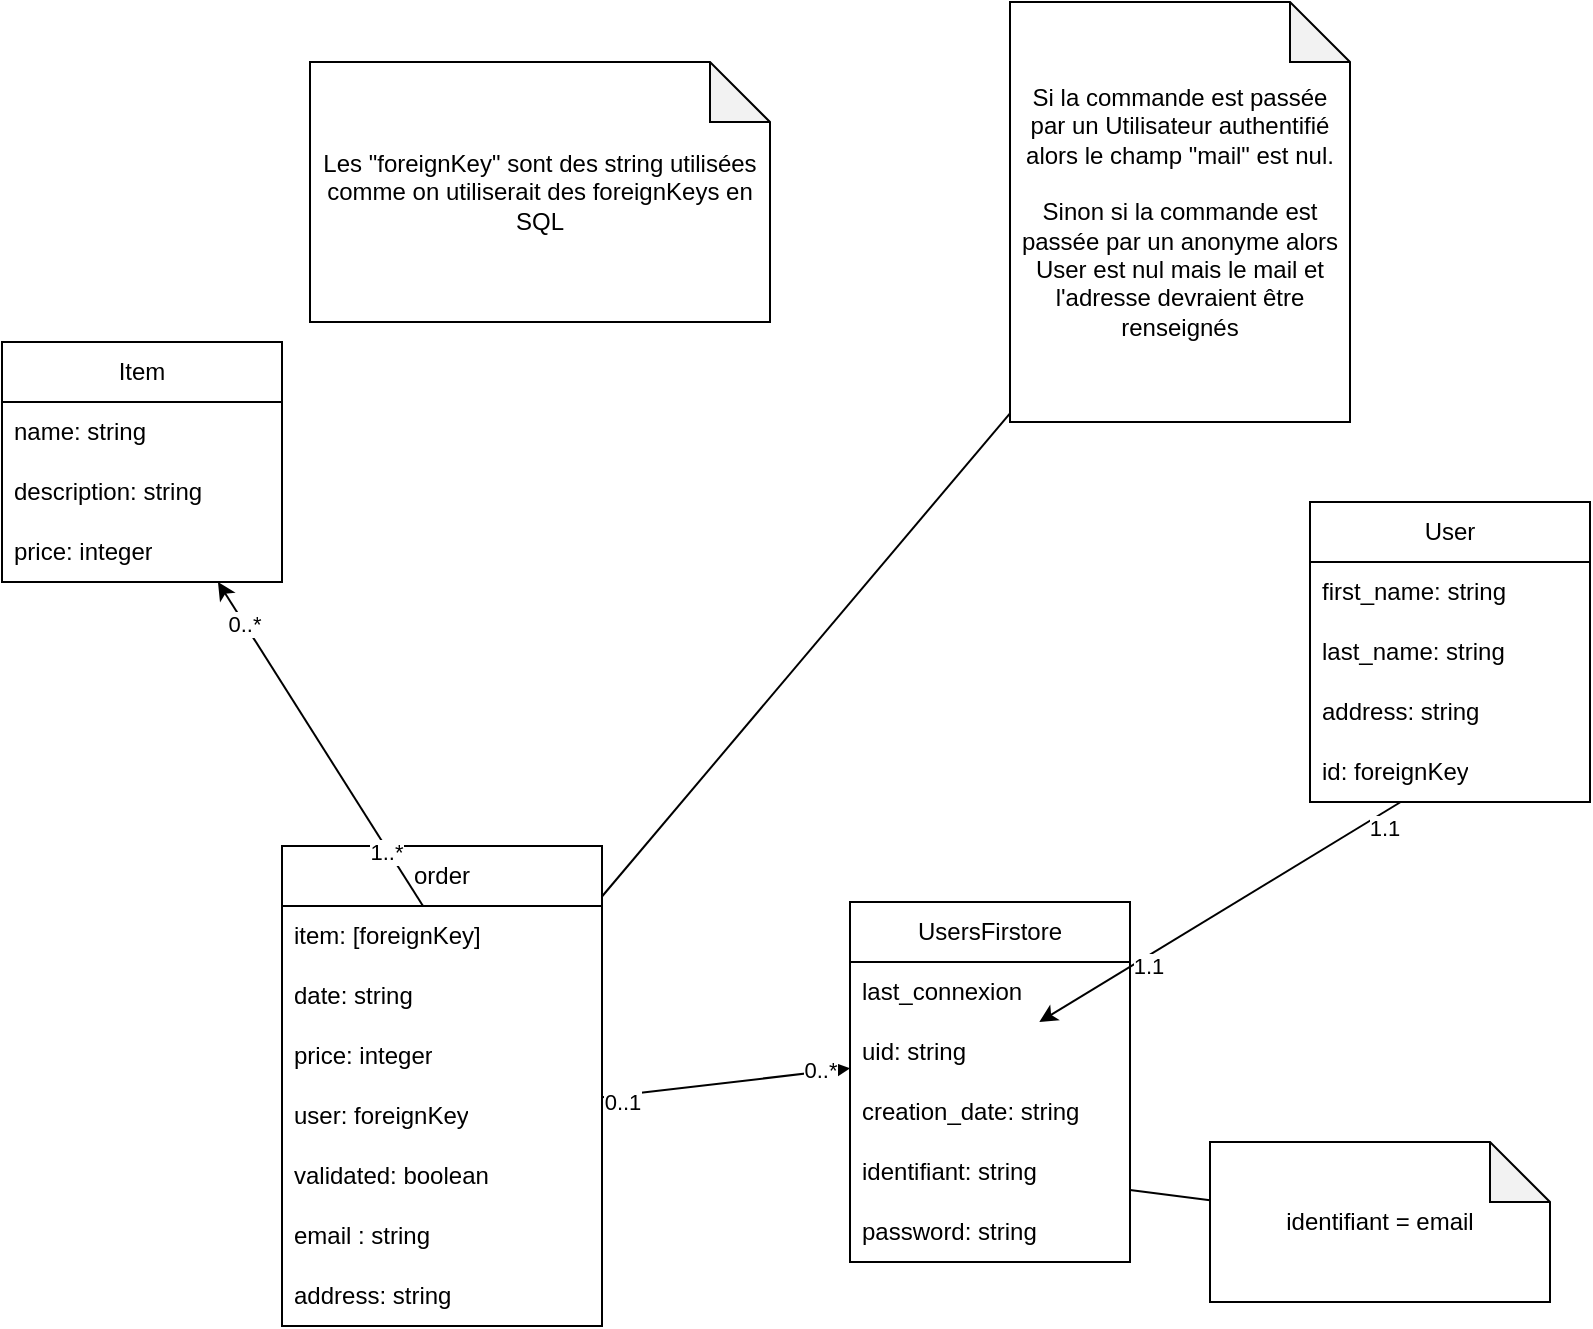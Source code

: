 <mxfile version="20.8.23" type="github">
  <diagram name="Page-1" id="k_21CpQqUFbWn0y7H7Tf">
    <mxGraphModel dx="1434" dy="788" grid="1" gridSize="10" guides="1" tooltips="1" connect="1" arrows="1" fold="1" page="1" pageScale="1" pageWidth="827" pageHeight="1169" math="0" shadow="0">
      <root>
        <mxCell id="0" />
        <mxCell id="1" parent="0" />
        <mxCell id="QBLjRy648UDzI1SPBeH1-1" value="Item" style="swimlane;fontStyle=0;childLayout=stackLayout;horizontal=1;startSize=30;horizontalStack=0;resizeParent=1;resizeParentMax=0;resizeLast=0;collapsible=1;marginBottom=0;whiteSpace=wrap;html=1;" parent="1" vertex="1">
          <mxGeometry x="16" y="180" width="140" height="120" as="geometry" />
        </mxCell>
        <mxCell id="QBLjRy648UDzI1SPBeH1-2" value="name: string" style="text;strokeColor=none;fillColor=none;align=left;verticalAlign=middle;spacingLeft=4;spacingRight=4;overflow=hidden;points=[[0,0.5],[1,0.5]];portConstraint=eastwest;rotatable=0;whiteSpace=wrap;html=1;" parent="QBLjRy648UDzI1SPBeH1-1" vertex="1">
          <mxGeometry y="30" width="140" height="30" as="geometry" />
        </mxCell>
        <mxCell id="QBLjRy648UDzI1SPBeH1-3" value="description: string" style="text;strokeColor=none;fillColor=none;align=left;verticalAlign=middle;spacingLeft=4;spacingRight=4;overflow=hidden;points=[[0,0.5],[1,0.5]];portConstraint=eastwest;rotatable=0;whiteSpace=wrap;html=1;" parent="QBLjRy648UDzI1SPBeH1-1" vertex="1">
          <mxGeometry y="60" width="140" height="30" as="geometry" />
        </mxCell>
        <mxCell id="QBLjRy648UDzI1SPBeH1-10" value="price: integer" style="text;strokeColor=none;fillColor=none;align=left;verticalAlign=middle;spacingLeft=4;spacingRight=4;overflow=hidden;points=[[0,0.5],[1,0.5]];portConstraint=eastwest;rotatable=0;whiteSpace=wrap;html=1;" parent="QBLjRy648UDzI1SPBeH1-1" vertex="1">
          <mxGeometry y="90" width="140" height="30" as="geometry" />
        </mxCell>
        <mxCell id="QBLjRy648UDzI1SPBeH1-5" value="User" style="swimlane;fontStyle=0;childLayout=stackLayout;horizontal=1;startSize=30;horizontalStack=0;resizeParent=1;resizeParentMax=0;resizeLast=0;collapsible=1;marginBottom=0;whiteSpace=wrap;html=1;" parent="1" vertex="1">
          <mxGeometry x="670" y="260" width="140" height="150" as="geometry" />
        </mxCell>
        <mxCell id="QBLjRy648UDzI1SPBeH1-6" value="first_name: string" style="text;strokeColor=none;fillColor=none;align=left;verticalAlign=middle;spacingLeft=4;spacingRight=4;overflow=hidden;points=[[0,0.5],[1,0.5]];portConstraint=eastwest;rotatable=0;whiteSpace=wrap;html=1;" parent="QBLjRy648UDzI1SPBeH1-5" vertex="1">
          <mxGeometry y="30" width="140" height="30" as="geometry" />
        </mxCell>
        <mxCell id="QBLjRy648UDzI1SPBeH1-29" value="last_name: string" style="text;strokeColor=none;fillColor=none;align=left;verticalAlign=middle;spacingLeft=4;spacingRight=4;overflow=hidden;points=[[0,0.5],[1,0.5]];portConstraint=eastwest;rotatable=0;whiteSpace=wrap;html=1;" parent="QBLjRy648UDzI1SPBeH1-5" vertex="1">
          <mxGeometry y="60" width="140" height="30" as="geometry" />
        </mxCell>
        <mxCell id="QBLjRy648UDzI1SPBeH1-8" value="address: string" style="text;strokeColor=none;fillColor=none;align=left;verticalAlign=middle;spacingLeft=4;spacingRight=4;overflow=hidden;points=[[0,0.5],[1,0.5]];portConstraint=eastwest;rotatable=0;whiteSpace=wrap;html=1;" parent="QBLjRy648UDzI1SPBeH1-5" vertex="1">
          <mxGeometry y="90" width="140" height="30" as="geometry" />
        </mxCell>
        <mxCell id="fOkmc58W5MT81JoYsjg2-1" value="id: foreignKey" style="text;strokeColor=none;fillColor=none;align=left;verticalAlign=middle;spacingLeft=4;spacingRight=4;overflow=hidden;points=[[0,0.5],[1,0.5]];portConstraint=eastwest;rotatable=0;whiteSpace=wrap;html=1;" parent="QBLjRy648UDzI1SPBeH1-5" vertex="1">
          <mxGeometry y="120" width="140" height="30" as="geometry" />
        </mxCell>
        <mxCell id="QBLjRy648UDzI1SPBeH1-11" value="order" style="swimlane;fontStyle=0;childLayout=stackLayout;horizontal=1;startSize=30;horizontalStack=0;resizeParent=1;resizeParentMax=0;resizeLast=0;collapsible=1;marginBottom=0;whiteSpace=wrap;html=1;" parent="1" vertex="1">
          <mxGeometry x="156" y="432" width="160" height="240" as="geometry" />
        </mxCell>
        <mxCell id="QBLjRy648UDzI1SPBeH1-12" value="item: [foreignKey]" style="text;strokeColor=none;fillColor=none;align=left;verticalAlign=middle;spacingLeft=4;spacingRight=4;overflow=hidden;points=[[0,0.5],[1,0.5]];portConstraint=eastwest;rotatable=0;whiteSpace=wrap;html=1;" parent="QBLjRy648UDzI1SPBeH1-11" vertex="1">
          <mxGeometry y="30" width="160" height="30" as="geometry" />
        </mxCell>
        <mxCell id="QBLjRy648UDzI1SPBeH1-13" value="date: string" style="text;strokeColor=none;fillColor=none;align=left;verticalAlign=middle;spacingLeft=4;spacingRight=4;overflow=hidden;points=[[0,0.5],[1,0.5]];portConstraint=eastwest;rotatable=0;whiteSpace=wrap;html=1;" parent="QBLjRy648UDzI1SPBeH1-11" vertex="1">
          <mxGeometry y="60" width="160" height="30" as="geometry" />
        </mxCell>
        <mxCell id="QBLjRy648UDzI1SPBeH1-14" value="price: integer" style="text;strokeColor=none;fillColor=none;align=left;verticalAlign=middle;spacingLeft=4;spacingRight=4;overflow=hidden;points=[[0,0.5],[1,0.5]];portConstraint=eastwest;rotatable=0;whiteSpace=wrap;html=1;" parent="QBLjRy648UDzI1SPBeH1-11" vertex="1">
          <mxGeometry y="90" width="160" height="30" as="geometry" />
        </mxCell>
        <mxCell id="QBLjRy648UDzI1SPBeH1-15" value="user: foreignKey" style="text;strokeColor=none;fillColor=none;align=left;verticalAlign=middle;spacingLeft=4;spacingRight=4;overflow=hidden;points=[[0,0.5],[1,0.5]];portConstraint=eastwest;rotatable=0;whiteSpace=wrap;html=1;" parent="QBLjRy648UDzI1SPBeH1-11" vertex="1">
          <mxGeometry y="120" width="160" height="30" as="geometry" />
        </mxCell>
        <mxCell id="QBLjRy648UDzI1SPBeH1-4" value="validated: boolean" style="text;strokeColor=none;fillColor=none;align=left;verticalAlign=middle;spacingLeft=4;spacingRight=4;overflow=hidden;points=[[0,0.5],[1,0.5]];portConstraint=eastwest;rotatable=0;whiteSpace=wrap;html=1;" parent="QBLjRy648UDzI1SPBeH1-11" vertex="1">
          <mxGeometry y="150" width="160" height="30" as="geometry" />
        </mxCell>
        <mxCell id="QBLjRy648UDzI1SPBeH1-16" value="email : string" style="text;strokeColor=none;fillColor=none;align=left;verticalAlign=middle;spacingLeft=4;spacingRight=4;overflow=hidden;points=[[0,0.5],[1,0.5]];portConstraint=eastwest;rotatable=0;whiteSpace=wrap;html=1;" parent="QBLjRy648UDzI1SPBeH1-11" vertex="1">
          <mxGeometry y="180" width="160" height="30" as="geometry" />
        </mxCell>
        <mxCell id="r0W7Cta7fNucCQjeHUo5-1" value="address: string" style="text;strokeColor=none;fillColor=none;align=left;verticalAlign=middle;spacingLeft=4;spacingRight=4;overflow=hidden;points=[[0,0.5],[1,0.5]];portConstraint=eastwest;rotatable=0;whiteSpace=wrap;html=1;" vertex="1" parent="QBLjRy648UDzI1SPBeH1-11">
          <mxGeometry y="210" width="160" height="30" as="geometry" />
        </mxCell>
        <mxCell id="QBLjRy648UDzI1SPBeH1-17" value="Si la commande est passée par un Utilisateur authentifié alors le champ &quot;mail&quot; est nul.&lt;br&gt;&amp;nbsp;&lt;br&gt;Sinon si la commande est passée par un anonyme alors User est nul mais le mail et l&#39;adresse devraient être renseignés" style="shape=note;whiteSpace=wrap;html=1;backgroundOutline=1;darkOpacity=0.05;" parent="1" vertex="1">
          <mxGeometry x="520" y="10" width="170" height="210" as="geometry" />
        </mxCell>
        <mxCell id="QBLjRy648UDzI1SPBeH1-19" value="" style="endArrow=none;html=1;rounded=0;" parent="1" source="QBLjRy648UDzI1SPBeH1-11" target="QBLjRy648UDzI1SPBeH1-17" edge="1">
          <mxGeometry width="50" height="50" relative="1" as="geometry">
            <mxPoint x="500" y="450" as="sourcePoint" />
            <mxPoint x="550" y="400" as="targetPoint" />
          </mxGeometry>
        </mxCell>
        <mxCell id="QBLjRy648UDzI1SPBeH1-20" value="" style="endArrow=classic;html=1;rounded=0;" parent="1" source="QBLjRy648UDzI1SPBeH1-15" target="1lafNJPeksrp4LorVbuG-5" edge="1">
          <mxGeometry width="50" height="50" relative="1" as="geometry">
            <mxPoint x="90" y="410" as="sourcePoint" />
            <mxPoint x="470" y="550" as="targetPoint" />
          </mxGeometry>
        </mxCell>
        <mxCell id="QBLjRy648UDzI1SPBeH1-27" value="0..1" style="edgeLabel;html=1;align=center;verticalAlign=middle;resizable=0;points=[];" parent="QBLjRy648UDzI1SPBeH1-20" vertex="1" connectable="0">
          <mxGeometry x="-0.844" y="-3" relative="1" as="geometry">
            <mxPoint as="offset" />
          </mxGeometry>
        </mxCell>
        <mxCell id="QBLjRy648UDzI1SPBeH1-28" value="0..*" style="edgeLabel;html=1;align=center;verticalAlign=middle;resizable=0;points=[];" parent="QBLjRy648UDzI1SPBeH1-20" vertex="1" connectable="0">
          <mxGeometry x="0.757" y="1" relative="1" as="geometry">
            <mxPoint as="offset" />
          </mxGeometry>
        </mxCell>
        <mxCell id="QBLjRy648UDzI1SPBeH1-21" value="" style="endArrow=classic;html=1;rounded=0;" parent="1" source="QBLjRy648UDzI1SPBeH1-12" target="QBLjRy648UDzI1SPBeH1-1" edge="1">
          <mxGeometry width="50" height="50" relative="1" as="geometry">
            <mxPoint x="120" y="330" as="sourcePoint" />
            <mxPoint x="170" y="280" as="targetPoint" />
          </mxGeometry>
        </mxCell>
        <mxCell id="QBLjRy648UDzI1SPBeH1-25" value="1..*" style="edgeLabel;html=1;align=center;verticalAlign=middle;resizable=0;points=[];" parent="QBLjRy648UDzI1SPBeH1-21" vertex="1" connectable="0">
          <mxGeometry x="-0.657" y="1" relative="1" as="geometry">
            <mxPoint as="offset" />
          </mxGeometry>
        </mxCell>
        <mxCell id="QBLjRy648UDzI1SPBeH1-26" value="0..*" style="edgeLabel;html=1;align=center;verticalAlign=middle;resizable=0;points=[];" parent="QBLjRy648UDzI1SPBeH1-21" vertex="1" connectable="0">
          <mxGeometry x="0.743" relative="1" as="geometry">
            <mxPoint as="offset" />
          </mxGeometry>
        </mxCell>
        <mxCell id="1lafNJPeksrp4LorVbuG-1" value="UsersFirstore" style="swimlane;fontStyle=0;childLayout=stackLayout;horizontal=1;startSize=30;horizontalStack=0;resizeParent=1;resizeParentMax=0;resizeLast=0;collapsible=1;marginBottom=0;whiteSpace=wrap;html=1;" parent="1" vertex="1">
          <mxGeometry x="440" y="460" width="140" height="180" as="geometry" />
        </mxCell>
        <mxCell id="1lafNJPeksrp4LorVbuG-4" value="last_connexion" style="text;strokeColor=none;fillColor=none;align=left;verticalAlign=middle;spacingLeft=4;spacingRight=4;overflow=hidden;points=[[0,0.5],[1,0.5]];portConstraint=eastwest;rotatable=0;whiteSpace=wrap;html=1;" parent="1lafNJPeksrp4LorVbuG-1" vertex="1">
          <mxGeometry y="30" width="140" height="30" as="geometry" />
        </mxCell>
        <mxCell id="1lafNJPeksrp4LorVbuG-5" value="uid: string" style="text;strokeColor=none;fillColor=none;align=left;verticalAlign=middle;spacingLeft=4;spacingRight=4;overflow=hidden;points=[[0,0.5],[1,0.5]];portConstraint=eastwest;rotatable=0;whiteSpace=wrap;html=1;" parent="1lafNJPeksrp4LorVbuG-1" vertex="1">
          <mxGeometry y="60" width="140" height="30" as="geometry" />
        </mxCell>
        <mxCell id="1lafNJPeksrp4LorVbuG-6" value="creation_date: string" style="text;strokeColor=none;fillColor=none;align=left;verticalAlign=middle;spacingLeft=4;spacingRight=4;overflow=hidden;points=[[0,0.5],[1,0.5]];portConstraint=eastwest;rotatable=0;whiteSpace=wrap;html=1;" parent="1lafNJPeksrp4LorVbuG-1" vertex="1">
          <mxGeometry y="90" width="140" height="30" as="geometry" />
        </mxCell>
        <mxCell id="1lafNJPeksrp4LorVbuG-7" value="identifiant: string" style="text;strokeColor=none;fillColor=none;align=left;verticalAlign=middle;spacingLeft=4;spacingRight=4;overflow=hidden;points=[[0,0.5],[1,0.5]];portConstraint=eastwest;rotatable=0;whiteSpace=wrap;html=1;" parent="1lafNJPeksrp4LorVbuG-1" vertex="1">
          <mxGeometry y="120" width="140" height="30" as="geometry" />
        </mxCell>
        <mxCell id="1lafNJPeksrp4LorVbuG-12" value="password: string" style="text;strokeColor=none;fillColor=none;align=left;verticalAlign=middle;spacingLeft=4;spacingRight=4;overflow=hidden;points=[[0,0.5],[1,0.5]];portConstraint=eastwest;rotatable=0;whiteSpace=wrap;html=1;" parent="1lafNJPeksrp4LorVbuG-1" vertex="1">
          <mxGeometry y="150" width="140" height="30" as="geometry" />
        </mxCell>
        <mxCell id="1lafNJPeksrp4LorVbuG-9" value="" style="endArrow=classic;html=1;rounded=0;" parent="1" source="fOkmc58W5MT81JoYsjg2-1" target="1lafNJPeksrp4LorVbuG-5" edge="1">
          <mxGeometry width="50" height="50" relative="1" as="geometry">
            <mxPoint x="540" y="635" as="sourcePoint" />
            <mxPoint x="590" y="585" as="targetPoint" />
          </mxGeometry>
        </mxCell>
        <mxCell id="1lafNJPeksrp4LorVbuG-10" value="1.1" style="edgeLabel;html=1;align=center;verticalAlign=middle;resizable=0;points=[];" parent="1lafNJPeksrp4LorVbuG-9" vertex="1" connectable="0">
          <mxGeometry x="-0.866" y="6" relative="1" as="geometry">
            <mxPoint as="offset" />
          </mxGeometry>
        </mxCell>
        <mxCell id="1lafNJPeksrp4LorVbuG-11" value="1.1" style="edgeLabel;html=1;align=center;verticalAlign=middle;resizable=0;points=[];" parent="1lafNJPeksrp4LorVbuG-9" vertex="1" connectable="0">
          <mxGeometry x="0.433" y="5" relative="1" as="geometry">
            <mxPoint y="-1" as="offset" />
          </mxGeometry>
        </mxCell>
        <mxCell id="pbpSIKg9TJJxPKfoZ4wD-1" value="identifiant = email" style="shape=note;whiteSpace=wrap;html=1;backgroundOutline=1;darkOpacity=0.05;" parent="1" vertex="1">
          <mxGeometry x="620" y="580" width="170" height="80" as="geometry" />
        </mxCell>
        <mxCell id="pbpSIKg9TJJxPKfoZ4wD-3" value="" style="endArrow=none;html=1;rounded=0;" parent="1" source="pbpSIKg9TJJxPKfoZ4wD-1" target="1lafNJPeksrp4LorVbuG-7" edge="1">
          <mxGeometry width="50" height="50" relative="1" as="geometry">
            <mxPoint x="140" y="700" as="sourcePoint" />
            <mxPoint x="190" y="650" as="targetPoint" />
          </mxGeometry>
        </mxCell>
        <mxCell id="GvqisHWc-ISIlYVkseXq-4" value="Les &quot;foreignKey&quot; sont des string utilisées comme on utiliserait des foreignKeys en SQL" style="shape=note;whiteSpace=wrap;html=1;backgroundOutline=1;darkOpacity=0.05;" parent="1" vertex="1">
          <mxGeometry x="170" y="40" width="230" height="130" as="geometry" />
        </mxCell>
      </root>
    </mxGraphModel>
  </diagram>
</mxfile>
